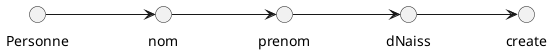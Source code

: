 @startuml

left to right direction
circle Personne
circle nom
circle prenom
circle dNaiss
circle create
Personne --> nom
nom --> prenom
prenom --> dNaiss
dNaiss --> create

@enduml

